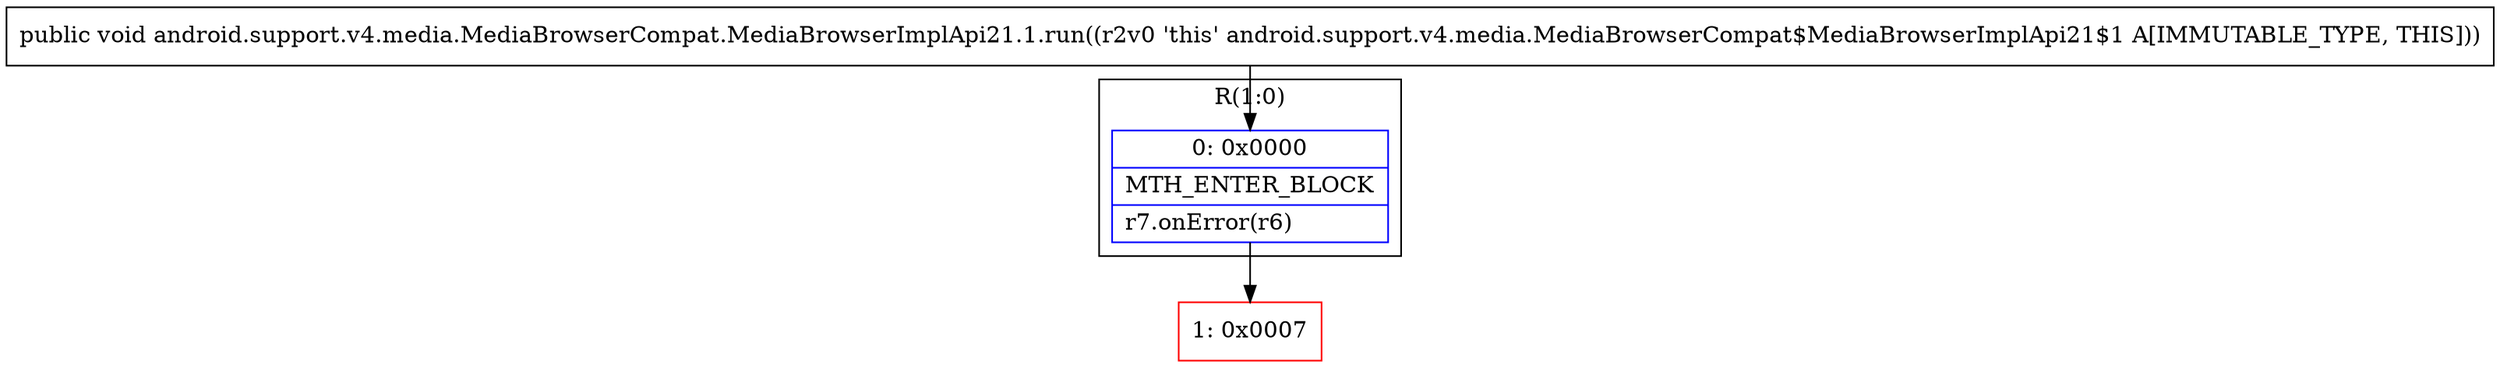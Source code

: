 digraph "CFG forandroid.support.v4.media.MediaBrowserCompat.MediaBrowserImplApi21.1.run()V" {
subgraph cluster_Region_512438592 {
label = "R(1:0)";
node [shape=record,color=blue];
Node_0 [shape=record,label="{0\:\ 0x0000|MTH_ENTER_BLOCK\l|r7.onError(r6)\l}"];
}
Node_1 [shape=record,color=red,label="{1\:\ 0x0007}"];
MethodNode[shape=record,label="{public void android.support.v4.media.MediaBrowserCompat.MediaBrowserImplApi21.1.run((r2v0 'this' android.support.v4.media.MediaBrowserCompat$MediaBrowserImplApi21$1 A[IMMUTABLE_TYPE, THIS])) }"];
MethodNode -> Node_0;
Node_0 -> Node_1;
}

